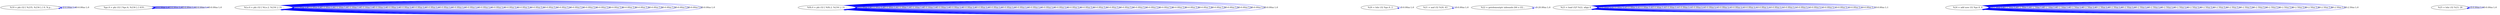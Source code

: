 digraph {
Node0x25fa540[label="  %19 = phi i32 [ %235, %234 ], [ 0, %.p..."];
Node0x25fa540 -> Node0x25fa540[label="D:0.00ns L:0",color=blue];
Node0x25fa540 -> Node0x25fa540[label="D:0.00ns L:0",color=blue];
Node0x25fa620[label="  %pc.0 = phi i32 [ %pc.6, %234 ], [ 419..."];
Node0x25fa620 -> Node0x25fa620[label="D:0.00ns L:0",color=blue];
Node0x25fa620 -> Node0x25fa620[label="D:0.00ns L:0",color=blue];
Node0x25fa620 -> Node0x25fa620[label="D:0.00ns L:0",color=blue];
Node0x25fa620 -> Node0x25fa620[label="D:0.00ns L:0",color=blue];
Node0x25fa620 -> Node0x25fa620[label="D:0.00ns L:0",color=blue];
Node0x25fa700[label="  %Lo.0 = phi i32 [ %Lo.2, %234 ], [ 0, ..."];
Node0x25fa700 -> Node0x25fa700[label="D:0.00ns L:0",color=blue];
Node0x25fa700 -> Node0x25fa700[label="D:0.00ns L:0",color=blue];
Node0x25fa700 -> Node0x25fa700[label="D:0.00ns L:0",color=blue];
Node0x25fa700 -> Node0x25fa700[label="D:0.00ns L:0",color=blue];
Node0x25fa700 -> Node0x25fa700[label="D:0.00ns L:0",color=blue];
Node0x25fa700 -> Node0x25fa700[label="D:0.00ns L:0",color=blue];
Node0x25fa700 -> Node0x25fa700[label="D:0.00ns L:0",color=blue];
Node0x25fa700 -> Node0x25fa700[label="D:0.00ns L:0",color=blue];
Node0x25fa700 -> Node0x25fa700[label="D:0.00ns L:0",color=blue];
Node0x25fa700 -> Node0x25fa700[label="D:0.00ns L:0",color=blue];
Node0x25fa700 -> Node0x25fa700[label="D:0.00ns L:0",color=blue];
Node0x25fa700 -> Node0x25fa700[label="D:0.00ns L:0",color=blue];
Node0x25fa700 -> Node0x25fa700[label="D:0.00ns L:0",color=blue];
Node0x25fa700 -> Node0x25fa700[label="D:0.00ns L:0",color=blue];
Node0x25fa700 -> Node0x25fa700[label="D:0.00ns L:0",color=blue];
Node0x25fa700 -> Node0x25fa700[label="D:0.00ns L:0",color=blue];
Node0x25fa700 -> Node0x25fa700[label="D:0.00ns L:0",color=blue];
Node0x25fa700 -> Node0x25fa700[label="D:0.00ns L:0",color=blue];
Node0x25fa700 -> Node0x25fa700[label="D:0.00ns L:0",color=blue];
Node0x25fa700 -> Node0x25fa700[label="D:0.00ns L:0",color=blue];
Node0x25fa700 -> Node0x25fa700[label="D:0.00ns L:0",color=blue];
Node0x25fa700 -> Node0x25fa700[label="D:0.00ns L:0",color=blue];
Node0x25fa700 -> Node0x25fa700[label="D:0.00ns L:0",color=blue];
Node0x25fa700 -> Node0x25fa700[label="D:0.00ns L:0",color=blue];
Node0x25fa700 -> Node0x25fa700[label="D:0.00ns L:0",color=blue];
Node0x25fa700 -> Node0x25fa700[label="D:0.00ns L:0",color=blue];
Node0x25fa700 -> Node0x25fa700[label="D:0.00ns L:0",color=blue];
Node0x25fa700 -> Node0x25fa700[label="D:0.00ns L:0",color=blue];
Node0x25fa700 -> Node0x25fa700[label="D:0.00ns L:0",color=blue];
Node0x25fa700 -> Node0x25fa700[label="D:0.00ns L:0",color=blue];
Node0x25fa700 -> Node0x25fa700[label="D:0.00ns L:0",color=blue];
Node0x25fa700 -> Node0x25fa700[label="D:0.00ns L:0",color=blue];
Node0x25fa7e0[label="  %Hi.0 = phi i32 [ %Hi.2, %234 ], [ 0, ..."];
Node0x25fa7e0 -> Node0x25fa7e0[label="D:0.00ns L:0",color=blue];
Node0x25fa7e0 -> Node0x25fa7e0[label="D:0.00ns L:0",color=blue];
Node0x25fa7e0 -> Node0x25fa7e0[label="D:0.00ns L:0",color=blue];
Node0x25fa7e0 -> Node0x25fa7e0[label="D:0.00ns L:0",color=blue];
Node0x25fa7e0 -> Node0x25fa7e0[label="D:0.00ns L:0",color=blue];
Node0x25fa7e0 -> Node0x25fa7e0[label="D:0.00ns L:0",color=blue];
Node0x25fa7e0 -> Node0x25fa7e0[label="D:0.00ns L:0",color=blue];
Node0x25fa7e0 -> Node0x25fa7e0[label="D:0.00ns L:0",color=blue];
Node0x25fa7e0 -> Node0x25fa7e0[label="D:0.00ns L:0",color=blue];
Node0x25fa7e0 -> Node0x25fa7e0[label="D:0.00ns L:0",color=blue];
Node0x25fa7e0 -> Node0x25fa7e0[label="D:0.00ns L:0",color=blue];
Node0x25fa7e0 -> Node0x25fa7e0[label="D:0.00ns L:0",color=blue];
Node0x25fa7e0 -> Node0x25fa7e0[label="D:0.00ns L:0",color=blue];
Node0x25fa7e0 -> Node0x25fa7e0[label="D:0.00ns L:0",color=blue];
Node0x25fa7e0 -> Node0x25fa7e0[label="D:0.00ns L:0",color=blue];
Node0x25fa7e0 -> Node0x25fa7e0[label="D:0.00ns L:0",color=blue];
Node0x25fa7e0 -> Node0x25fa7e0[label="D:0.00ns L:0",color=blue];
Node0x25fa7e0 -> Node0x25fa7e0[label="D:0.00ns L:0",color=blue];
Node0x25fa7e0 -> Node0x25fa7e0[label="D:0.00ns L:0",color=blue];
Node0x25fa7e0 -> Node0x25fa7e0[label="D:0.00ns L:0",color=blue];
Node0x25fa7e0 -> Node0x25fa7e0[label="D:0.00ns L:0",color=blue];
Node0x25fa7e0 -> Node0x25fa7e0[label="D:0.00ns L:0",color=blue];
Node0x25fa7e0 -> Node0x25fa7e0[label="D:0.00ns L:0",color=blue];
Node0x25fa7e0 -> Node0x25fa7e0[label="D:0.00ns L:0",color=blue];
Node0x25fa7e0 -> Node0x25fa7e0[label="D:0.00ns L:0",color=blue];
Node0x25fa7e0 -> Node0x25fa7e0[label="D:0.00ns L:0",color=blue];
Node0x25fa7e0 -> Node0x25fa7e0[label="D:0.00ns L:0",color=blue];
Node0x25fa7e0 -> Node0x25fa7e0[label="D:0.00ns L:0",color=blue];
Node0x25fa7e0 -> Node0x25fa7e0[label="D:0.00ns L:0",color=blue];
Node0x25fa7e0 -> Node0x25fa7e0[label="D:0.00ns L:0",color=blue];
Node0x25fa7e0 -> Node0x25fa7e0[label="D:0.00ns L:0",color=blue];
Node0x25fa7e0 -> Node0x25fa7e0[label="D:0.00ns L:0",color=blue];
Node0x25fa8c0[label="  %20 = lshr i32 %pc.0, 2"];
Node0x25fa8c0 -> Node0x25fa8c0[label="D:0.00ns L:0",color=blue];
Node0x25fa9a0[label="  %21 = and i32 %20, 63"];
Node0x25fa9a0 -> Node0x25fa9a0[label="D:0.00ns L:0",color=blue];
Node0x25faa80[label="  %22 = getelementptr inbounds [44 x i32..."];
Node0x25faa80 -> Node0x25faa80[label="D:20.00ns L:0",color=blue];
Node0x25faba0[label="  %23 = load i32* %22, align 4"];
Node0x25faba0 -> Node0x25faba0[label="D:0.00ns L:1",color=blue];
Node0x25faba0 -> Node0x25faba0[label="D:0.00ns L:1",color=blue];
Node0x25faba0 -> Node0x25faba0[label="D:0.00ns L:1",color=blue];
Node0x25faba0 -> Node0x25faba0[label="D:0.00ns L:1",color=blue];
Node0x25faba0 -> Node0x25faba0[label="D:0.00ns L:1",color=blue];
Node0x25faba0 -> Node0x25faba0[label="D:0.00ns L:1",color=blue];
Node0x25faba0 -> Node0x25faba0[label="D:0.00ns L:1",color=blue];
Node0x25faba0 -> Node0x25faba0[label="D:0.00ns L:1",color=blue];
Node0x25faba0 -> Node0x25faba0[label="D:0.00ns L:1",color=blue];
Node0x25faba0 -> Node0x25faba0[label="D:0.00ns L:1",color=blue];
Node0x25faba0 -> Node0x25faba0[label="D:0.00ns L:1",color=blue];
Node0x25faba0 -> Node0x25faba0[label="D:0.00ns L:1",color=blue];
Node0x25faba0 -> Node0x25faba0[label="D:0.00ns L:1",color=blue];
Node0x25faba0 -> Node0x25faba0[label="D:0.00ns L:1",color=blue];
Node0x25faba0 -> Node0x25faba0[label="D:0.00ns L:1",color=blue];
Node0x25faba0 -> Node0x25faba0[label="D:0.00ns L:1",color=blue];
Node0x25faba0 -> Node0x25faba0[label="D:0.00ns L:1",color=blue];
Node0x25faba0 -> Node0x25faba0[label="D:0.00ns L:1",color=blue];
Node0x25faba0 -> Node0x25faba0[label="D:0.00ns L:1",color=blue];
Node0x25faba0 -> Node0x25faba0[label="D:0.00ns L:1",color=blue];
Node0x25faba0 -> Node0x25faba0[label="D:0.00ns L:1",color=blue];
Node0x25faba0 -> Node0x25faba0[label="D:0.00ns L:1",color=blue];
Node0x25fac80[label="  %24 = add nsw i32 %pc.0, 4"];
Node0x25fac80 -> Node0x25fac80[label="D:2.50ns L:0",color=blue];
Node0x25fac80 -> Node0x25fac80[label="D:2.50ns L:0",color=blue];
Node0x25fac80 -> Node0x25fac80[label="D:2.50ns L:0",color=blue];
Node0x25fac80 -> Node0x25fac80[label="D:2.50ns L:0",color=blue];
Node0x25fac80 -> Node0x25fac80[label="D:2.50ns L:0",color=blue];
Node0x25fac80 -> Node0x25fac80[label="D:2.50ns L:0",color=blue];
Node0x25fac80 -> Node0x25fac80[label="D:2.50ns L:0",color=blue];
Node0x25fac80 -> Node0x25fac80[label="D:2.50ns L:0",color=blue];
Node0x25fac80 -> Node0x25fac80[label="D:2.50ns L:0",color=blue];
Node0x25fac80 -> Node0x25fac80[label="D:2.50ns L:0",color=blue];
Node0x25fac80 -> Node0x25fac80[label="D:2.50ns L:0",color=blue];
Node0x25fac80 -> Node0x25fac80[label="D:2.50ns L:0",color=blue];
Node0x25fac80 -> Node0x25fac80[label="D:2.50ns L:0",color=blue];
Node0x25fac80 -> Node0x25fac80[label="D:2.50ns L:0",color=blue];
Node0x25fac80 -> Node0x25fac80[label="D:2.50ns L:0",color=blue];
Node0x25fac80 -> Node0x25fac80[label="D:2.50ns L:0",color=blue];
Node0x25fac80 -> Node0x25fac80[label="D:2.50ns L:0",color=blue];
Node0x25fac80 -> Node0x25fac80[label="D:2.50ns L:0",color=blue];
Node0x25fac80 -> Node0x25fac80[label="D:2.50ns L:0",color=blue];
Node0x25fac80 -> Node0x25fac80[label="D:2.50ns L:0",color=blue];
Node0x25fac80 -> Node0x25fac80[label="D:2.50ns L:0",color=blue];
Node0x25fac80 -> Node0x25fac80[label="D:2.50ns L:0",color=blue];
Node0x25fac80 -> Node0x25fac80[label="D:2.50ns L:0",color=blue];
Node0x25fac80 -> Node0x25fac80[label="D:2.50ns L:0",color=blue];
Node0x25fac80 -> Node0x25fac80[label="D:2.50ns L:0",color=blue];
Node0x25fac80 -> Node0x25fac80[label="D:2.50ns L:0",color=blue];
Node0x25fac80 -> Node0x25fac80[label="D:2.50ns L:0",color=blue];
Node0x25fac80 -> Node0x25fac80[label="D:2.50ns L:0",color=blue];
Node0x25fad60[label="  %25 = lshr i32 %23, 26"];
Node0x25fad60 -> Node0x25fad60[label="D:0.00ns L:0",color=blue];
Node0x25fad60 -> Node0x25fad60[label="D:0.00ns L:0",color=blue];
}
